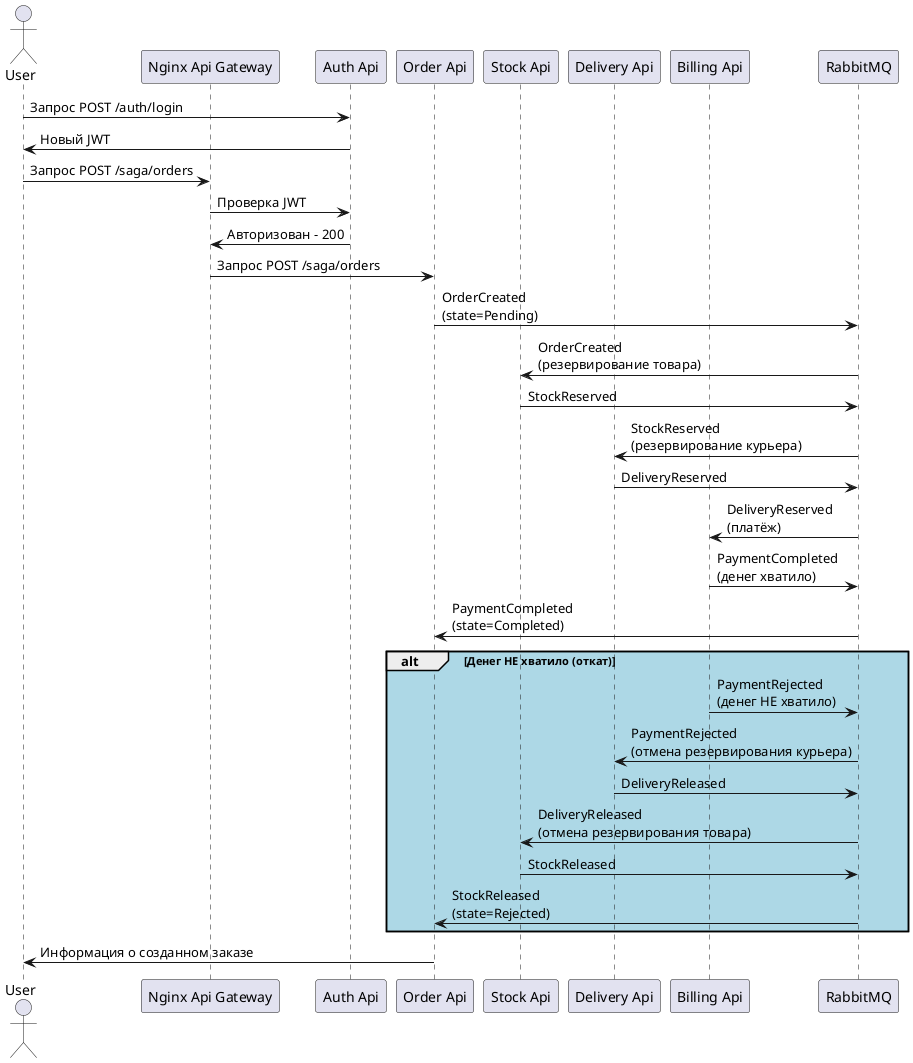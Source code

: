 ﻿@startuml
'https://plantuml.com/sequence-diagram

actor "User"
participant "Nginx Api Gateway"
participant "Auth Api"
participant "Order Api"
participant "Stock Api"
participant "Delivery Api"
participant "Billing Api"
participant "RabbitMQ"

"User" -> "Auth Api" : Запрос POST /auth/login
"Auth Api" -> "User" : Новый JWT

"User" -> "Nginx Api Gateway" : Запрос POST /saga/orders
"Nginx Api Gateway" -> "Auth Api" : Проверка JWT
"Auth Api" -> "Nginx Api Gateway" : Авторизован - 200
"Nginx Api Gateway" -> "Order Api" : Запрос POST /saga/orders

"Order Api" -> "RabbitMQ" : OrderCreated\n(state=Pending)
"RabbitMQ" -> "Stock Api" : OrderCreated\n(резервирование товара)
"Stock Api" -> "RabbitMQ" : StockReserved
"RabbitMQ" -> "Delivery Api" : StockReserved\n(резервирование курьера)
"Delivery Api" -> "RabbitMQ" : DeliveryReserved
"RabbitMQ" -> "Billing Api" : DeliveryReserved\n(платёж)
"Billing Api" -> "RabbitMQ" : PaymentCompleted\n(денег хватило)
"RabbitMQ" -> "Order Api" : PaymentCompleted\n(state=Completed)

alt #LightBlue Денег НЕ хватило (откат)

"Billing Api" -> "RabbitMQ" : PaymentRejected\n(денег НЕ хватило)
"RabbitMQ" -> "Delivery Api" : PaymentRejected\n(отмена резервирования курьера)
"Delivery Api" -> "RabbitMQ" : DeliveryReleased
"RabbitMQ" -> "Stock Api" : DeliveryReleased\n(отмена резервирования товара)
"Stock Api" -> "RabbitMQ" : StockReleased
"RabbitMQ" -> "Order Api" : StockReleased\n(state=Rejected)

end

"Order Api" -> "User" : Информация о созданном заказе

@enduml